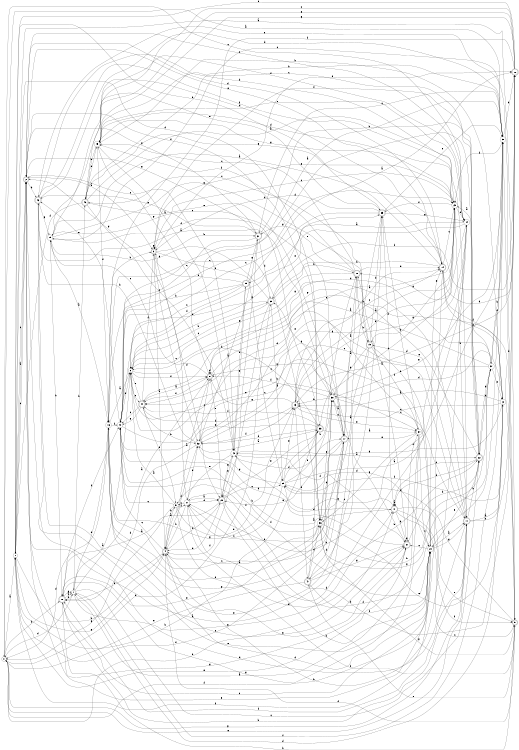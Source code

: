 digraph n39_10 {
__start0 [label="" shape="none"];

rankdir=LR;
size="8,5";

s0 [style="filled", color="black", fillcolor="white" shape="circle", label="0"];
s1 [style="filled", color="black", fillcolor="white" shape="circle", label="1"];
s2 [style="rounded,filled", color="black", fillcolor="white" shape="doublecircle", label="2"];
s3 [style="rounded,filled", color="black", fillcolor="white" shape="doublecircle", label="3"];
s4 [style="rounded,filled", color="black", fillcolor="white" shape="doublecircle", label="4"];
s5 [style="filled", color="black", fillcolor="white" shape="circle", label="5"];
s6 [style="filled", color="black", fillcolor="white" shape="circle", label="6"];
s7 [style="filled", color="black", fillcolor="white" shape="circle", label="7"];
s8 [style="rounded,filled", color="black", fillcolor="white" shape="doublecircle", label="8"];
s9 [style="rounded,filled", color="black", fillcolor="white" shape="doublecircle", label="9"];
s10 [style="rounded,filled", color="black", fillcolor="white" shape="doublecircle", label="10"];
s11 [style="rounded,filled", color="black", fillcolor="white" shape="doublecircle", label="11"];
s12 [style="filled", color="black", fillcolor="white" shape="circle", label="12"];
s13 [style="rounded,filled", color="black", fillcolor="white" shape="doublecircle", label="13"];
s14 [style="rounded,filled", color="black", fillcolor="white" shape="doublecircle", label="14"];
s15 [style="filled", color="black", fillcolor="white" shape="circle", label="15"];
s16 [style="filled", color="black", fillcolor="white" shape="circle", label="16"];
s17 [style="rounded,filled", color="black", fillcolor="white" shape="doublecircle", label="17"];
s18 [style="rounded,filled", color="black", fillcolor="white" shape="doublecircle", label="18"];
s19 [style="rounded,filled", color="black", fillcolor="white" shape="doublecircle", label="19"];
s20 [style="filled", color="black", fillcolor="white" shape="circle", label="20"];
s21 [style="rounded,filled", color="black", fillcolor="white" shape="doublecircle", label="21"];
s22 [style="rounded,filled", color="black", fillcolor="white" shape="doublecircle", label="22"];
s23 [style="filled", color="black", fillcolor="white" shape="circle", label="23"];
s24 [style="filled", color="black", fillcolor="white" shape="circle", label="24"];
s25 [style="rounded,filled", color="black", fillcolor="white" shape="doublecircle", label="25"];
s26 [style="rounded,filled", color="black", fillcolor="white" shape="doublecircle", label="26"];
s27 [style="filled", color="black", fillcolor="white" shape="circle", label="27"];
s28 [style="rounded,filled", color="black", fillcolor="white" shape="doublecircle", label="28"];
s29 [style="filled", color="black", fillcolor="white" shape="circle", label="29"];
s30 [style="filled", color="black", fillcolor="white" shape="circle", label="30"];
s31 [style="rounded,filled", color="black", fillcolor="white" shape="doublecircle", label="31"];
s32 [style="filled", color="black", fillcolor="white" shape="circle", label="32"];
s33 [style="rounded,filled", color="black", fillcolor="white" shape="doublecircle", label="33"];
s34 [style="filled", color="black", fillcolor="white" shape="circle", label="34"];
s35 [style="rounded,filled", color="black", fillcolor="white" shape="doublecircle", label="35"];
s36 [style="filled", color="black", fillcolor="white" shape="circle", label="36"];
s37 [style="filled", color="black", fillcolor="white" shape="circle", label="37"];
s38 [style="filled", color="black", fillcolor="white" shape="circle", label="38"];
s39 [style="rounded,filled", color="black", fillcolor="white" shape="doublecircle", label="39"];
s40 [style="filled", color="black", fillcolor="white" shape="circle", label="40"];
s41 [style="rounded,filled", color="black", fillcolor="white" shape="doublecircle", label="41"];
s42 [style="filled", color="black", fillcolor="white" shape="circle", label="42"];
s43 [style="rounded,filled", color="black", fillcolor="white" shape="doublecircle", label="43"];
s44 [style="rounded,filled", color="black", fillcolor="white" shape="doublecircle", label="44"];
s45 [style="filled", color="black", fillcolor="white" shape="circle", label="45"];
s46 [style="rounded,filled", color="black", fillcolor="white" shape="doublecircle", label="46"];
s47 [style="rounded,filled", color="black", fillcolor="white" shape="doublecircle", label="47"];
s0 -> s1 [label="a"];
s0 -> s41 [label="b"];
s0 -> s24 [label="c"];
s0 -> s39 [label="d"];
s0 -> s11 [label="e"];
s0 -> s10 [label="f"];
s0 -> s11 [label="g"];
s1 -> s2 [label="a"];
s1 -> s4 [label="b"];
s1 -> s2 [label="c"];
s1 -> s36 [label="d"];
s1 -> s21 [label="e"];
s1 -> s20 [label="f"];
s1 -> s4 [label="g"];
s2 -> s3 [label="a"];
s2 -> s43 [label="b"];
s2 -> s1 [label="c"];
s2 -> s14 [label="d"];
s2 -> s20 [label="e"];
s2 -> s36 [label="f"];
s2 -> s31 [label="g"];
s3 -> s4 [label="a"];
s3 -> s31 [label="b"];
s3 -> s32 [label="c"];
s3 -> s28 [label="d"];
s3 -> s26 [label="e"];
s3 -> s29 [label="f"];
s3 -> s3 [label="g"];
s4 -> s5 [label="a"];
s4 -> s24 [label="b"];
s4 -> s40 [label="c"];
s4 -> s28 [label="d"];
s4 -> s10 [label="e"];
s4 -> s32 [label="f"];
s4 -> s21 [label="g"];
s5 -> s6 [label="a"];
s5 -> s4 [label="b"];
s5 -> s40 [label="c"];
s5 -> s13 [label="d"];
s5 -> s21 [label="e"];
s5 -> s27 [label="f"];
s5 -> s0 [label="g"];
s6 -> s7 [label="a"];
s6 -> s39 [label="b"];
s6 -> s44 [label="c"];
s6 -> s33 [label="d"];
s6 -> s11 [label="e"];
s6 -> s8 [label="f"];
s6 -> s35 [label="g"];
s7 -> s8 [label="a"];
s7 -> s46 [label="b"];
s7 -> s22 [label="c"];
s7 -> s0 [label="d"];
s7 -> s16 [label="e"];
s7 -> s30 [label="f"];
s7 -> s41 [label="g"];
s8 -> s4 [label="a"];
s8 -> s9 [label="b"];
s8 -> s15 [label="c"];
s8 -> s8 [label="d"];
s8 -> s28 [label="e"];
s8 -> s44 [label="f"];
s8 -> s45 [label="g"];
s9 -> s1 [label="a"];
s9 -> s10 [label="b"];
s9 -> s15 [label="c"];
s9 -> s29 [label="d"];
s9 -> s47 [label="e"];
s9 -> s4 [label="f"];
s9 -> s36 [label="g"];
s10 -> s7 [label="a"];
s10 -> s11 [label="b"];
s10 -> s20 [label="c"];
s10 -> s7 [label="d"];
s10 -> s36 [label="e"];
s10 -> s40 [label="f"];
s10 -> s7 [label="g"];
s11 -> s12 [label="a"];
s11 -> s22 [label="b"];
s11 -> s12 [label="c"];
s11 -> s2 [label="d"];
s11 -> s19 [label="e"];
s11 -> s10 [label="f"];
s11 -> s6 [label="g"];
s12 -> s13 [label="a"];
s12 -> s45 [label="b"];
s12 -> s13 [label="c"];
s12 -> s7 [label="d"];
s12 -> s14 [label="e"];
s12 -> s29 [label="f"];
s12 -> s42 [label="g"];
s13 -> s14 [label="a"];
s13 -> s23 [label="b"];
s13 -> s14 [label="c"];
s13 -> s47 [label="d"];
s13 -> s34 [label="e"];
s13 -> s44 [label="f"];
s13 -> s8 [label="g"];
s14 -> s15 [label="a"];
s14 -> s39 [label="b"];
s14 -> s23 [label="c"];
s14 -> s26 [label="d"];
s14 -> s2 [label="e"];
s14 -> s12 [label="f"];
s14 -> s10 [label="g"];
s15 -> s16 [label="a"];
s15 -> s10 [label="b"];
s15 -> s17 [label="c"];
s15 -> s14 [label="d"];
s15 -> s35 [label="e"];
s15 -> s33 [label="f"];
s15 -> s19 [label="g"];
s16 -> s6 [label="a"];
s16 -> s3 [label="b"];
s16 -> s17 [label="c"];
s16 -> s0 [label="d"];
s16 -> s38 [label="e"];
s16 -> s40 [label="f"];
s16 -> s17 [label="g"];
s17 -> s18 [label="a"];
s17 -> s27 [label="b"];
s17 -> s38 [label="c"];
s17 -> s47 [label="d"];
s17 -> s28 [label="e"];
s17 -> s1 [label="f"];
s17 -> s8 [label="g"];
s18 -> s17 [label="a"];
s18 -> s19 [label="b"];
s18 -> s45 [label="c"];
s18 -> s14 [label="d"];
s18 -> s31 [label="e"];
s18 -> s45 [label="f"];
s18 -> s6 [label="g"];
s19 -> s2 [label="a"];
s19 -> s20 [label="b"];
s19 -> s46 [label="c"];
s19 -> s35 [label="d"];
s19 -> s16 [label="e"];
s19 -> s34 [label="f"];
s19 -> s38 [label="g"];
s20 -> s11 [label="a"];
s20 -> s6 [label="b"];
s20 -> s21 [label="c"];
s20 -> s4 [label="d"];
s20 -> s14 [label="e"];
s20 -> s40 [label="f"];
s20 -> s11 [label="g"];
s21 -> s18 [label="a"];
s21 -> s22 [label="b"];
s21 -> s44 [label="c"];
s21 -> s40 [label="d"];
s21 -> s21 [label="e"];
s21 -> s34 [label="f"];
s21 -> s2 [label="g"];
s22 -> s23 [label="a"];
s22 -> s37 [label="b"];
s22 -> s41 [label="c"];
s22 -> s41 [label="d"];
s22 -> s20 [label="e"];
s22 -> s3 [label="f"];
s22 -> s44 [label="g"];
s23 -> s13 [label="a"];
s23 -> s11 [label="b"];
s23 -> s3 [label="c"];
s23 -> s24 [label="d"];
s23 -> s3 [label="e"];
s23 -> s35 [label="f"];
s23 -> s19 [label="g"];
s24 -> s25 [label="a"];
s24 -> s27 [label="b"];
s24 -> s2 [label="c"];
s24 -> s27 [label="d"];
s24 -> s6 [label="e"];
s24 -> s46 [label="f"];
s24 -> s18 [label="g"];
s25 -> s26 [label="a"];
s25 -> s16 [label="b"];
s25 -> s6 [label="c"];
s25 -> s3 [label="d"];
s25 -> s42 [label="e"];
s25 -> s6 [label="f"];
s25 -> s31 [label="g"];
s26 -> s1 [label="a"];
s26 -> s27 [label="b"];
s26 -> s45 [label="c"];
s26 -> s13 [label="d"];
s26 -> s45 [label="e"];
s26 -> s16 [label="f"];
s26 -> s45 [label="g"];
s27 -> s28 [label="a"];
s27 -> s4 [label="b"];
s27 -> s5 [label="c"];
s27 -> s28 [label="d"];
s27 -> s32 [label="e"];
s27 -> s9 [label="f"];
s27 -> s2 [label="g"];
s28 -> s10 [label="a"];
s28 -> s20 [label="b"];
s28 -> s29 [label="c"];
s28 -> s4 [label="d"];
s28 -> s33 [label="e"];
s28 -> s30 [label="f"];
s28 -> s42 [label="g"];
s29 -> s30 [label="a"];
s29 -> s18 [label="b"];
s29 -> s27 [label="c"];
s29 -> s20 [label="d"];
s29 -> s13 [label="e"];
s29 -> s38 [label="f"];
s29 -> s32 [label="g"];
s30 -> s0 [label="a"];
s30 -> s26 [label="b"];
s30 -> s31 [label="c"];
s30 -> s9 [label="d"];
s30 -> s43 [label="e"];
s30 -> s23 [label="f"];
s30 -> s38 [label="g"];
s31 -> s32 [label="a"];
s31 -> s22 [label="b"];
s31 -> s40 [label="c"];
s31 -> s39 [label="d"];
s31 -> s43 [label="e"];
s31 -> s4 [label="f"];
s31 -> s2 [label="g"];
s32 -> s33 [label="a"];
s32 -> s43 [label="b"];
s32 -> s8 [label="c"];
s32 -> s10 [label="d"];
s32 -> s23 [label="e"];
s32 -> s13 [label="f"];
s32 -> s24 [label="g"];
s33 -> s34 [label="a"];
s33 -> s1 [label="b"];
s33 -> s23 [label="c"];
s33 -> s32 [label="d"];
s33 -> s40 [label="e"];
s33 -> s44 [label="f"];
s33 -> s16 [label="g"];
s34 -> s7 [label="a"];
s34 -> s35 [label="b"];
s34 -> s20 [label="c"];
s34 -> s44 [label="d"];
s34 -> s17 [label="e"];
s34 -> s0 [label="f"];
s34 -> s36 [label="g"];
s35 -> s36 [label="a"];
s35 -> s1 [label="b"];
s35 -> s40 [label="c"];
s35 -> s3 [label="d"];
s35 -> s30 [label="e"];
s35 -> s41 [label="f"];
s35 -> s24 [label="g"];
s36 -> s4 [label="a"];
s36 -> s37 [label="b"];
s36 -> s16 [label="c"];
s36 -> s38 [label="d"];
s36 -> s26 [label="e"];
s36 -> s5 [label="f"];
s36 -> s37 [label="g"];
s37 -> s8 [label="a"];
s37 -> s30 [label="b"];
s37 -> s32 [label="c"];
s37 -> s8 [label="d"];
s37 -> s12 [label="e"];
s37 -> s30 [label="f"];
s37 -> s22 [label="g"];
s38 -> s17 [label="a"];
s38 -> s13 [label="b"];
s38 -> s11 [label="c"];
s38 -> s12 [label="d"];
s38 -> s36 [label="e"];
s38 -> s8 [label="f"];
s38 -> s39 [label="g"];
s39 -> s29 [label="a"];
s39 -> s18 [label="b"];
s39 -> s6 [label="c"];
s39 -> s40 [label="d"];
s39 -> s28 [label="e"];
s39 -> s26 [label="f"];
s39 -> s15 [label="g"];
s40 -> s30 [label="a"];
s40 -> s41 [label="b"];
s40 -> s34 [label="c"];
s40 -> s22 [label="d"];
s40 -> s43 [label="e"];
s40 -> s6 [label="f"];
s40 -> s23 [label="g"];
s41 -> s41 [label="a"];
s41 -> s21 [label="b"];
s41 -> s9 [label="c"];
s41 -> s42 [label="d"];
s41 -> s9 [label="e"];
s41 -> s9 [label="f"];
s41 -> s29 [label="g"];
s42 -> s22 [label="a"];
s42 -> s25 [label="b"];
s42 -> s2 [label="c"];
s42 -> s17 [label="d"];
s42 -> s27 [label="e"];
s42 -> s21 [label="f"];
s42 -> s28 [label="g"];
s43 -> s38 [label="a"];
s43 -> s23 [label="b"];
s43 -> s21 [label="c"];
s43 -> s30 [label="d"];
s43 -> s20 [label="e"];
s43 -> s23 [label="f"];
s43 -> s15 [label="g"];
s44 -> s8 [label="a"];
s44 -> s32 [label="b"];
s44 -> s40 [label="c"];
s44 -> s5 [label="d"];
s44 -> s6 [label="e"];
s44 -> s3 [label="f"];
s44 -> s40 [label="g"];
s45 -> s42 [label="a"];
s45 -> s46 [label="b"];
s45 -> s37 [label="c"];
s45 -> s23 [label="d"];
s45 -> s24 [label="e"];
s45 -> s16 [label="f"];
s45 -> s23 [label="g"];
s46 -> s11 [label="a"];
s46 -> s30 [label="b"];
s46 -> s42 [label="c"];
s46 -> s45 [label="d"];
s46 -> s38 [label="e"];
s46 -> s1 [label="f"];
s46 -> s14 [label="g"];
s47 -> s33 [label="a"];
s47 -> s22 [label="b"];
s47 -> s35 [label="c"];
s47 -> s36 [label="d"];
s47 -> s0 [label="e"];
s47 -> s20 [label="f"];
s47 -> s21 [label="g"];

}